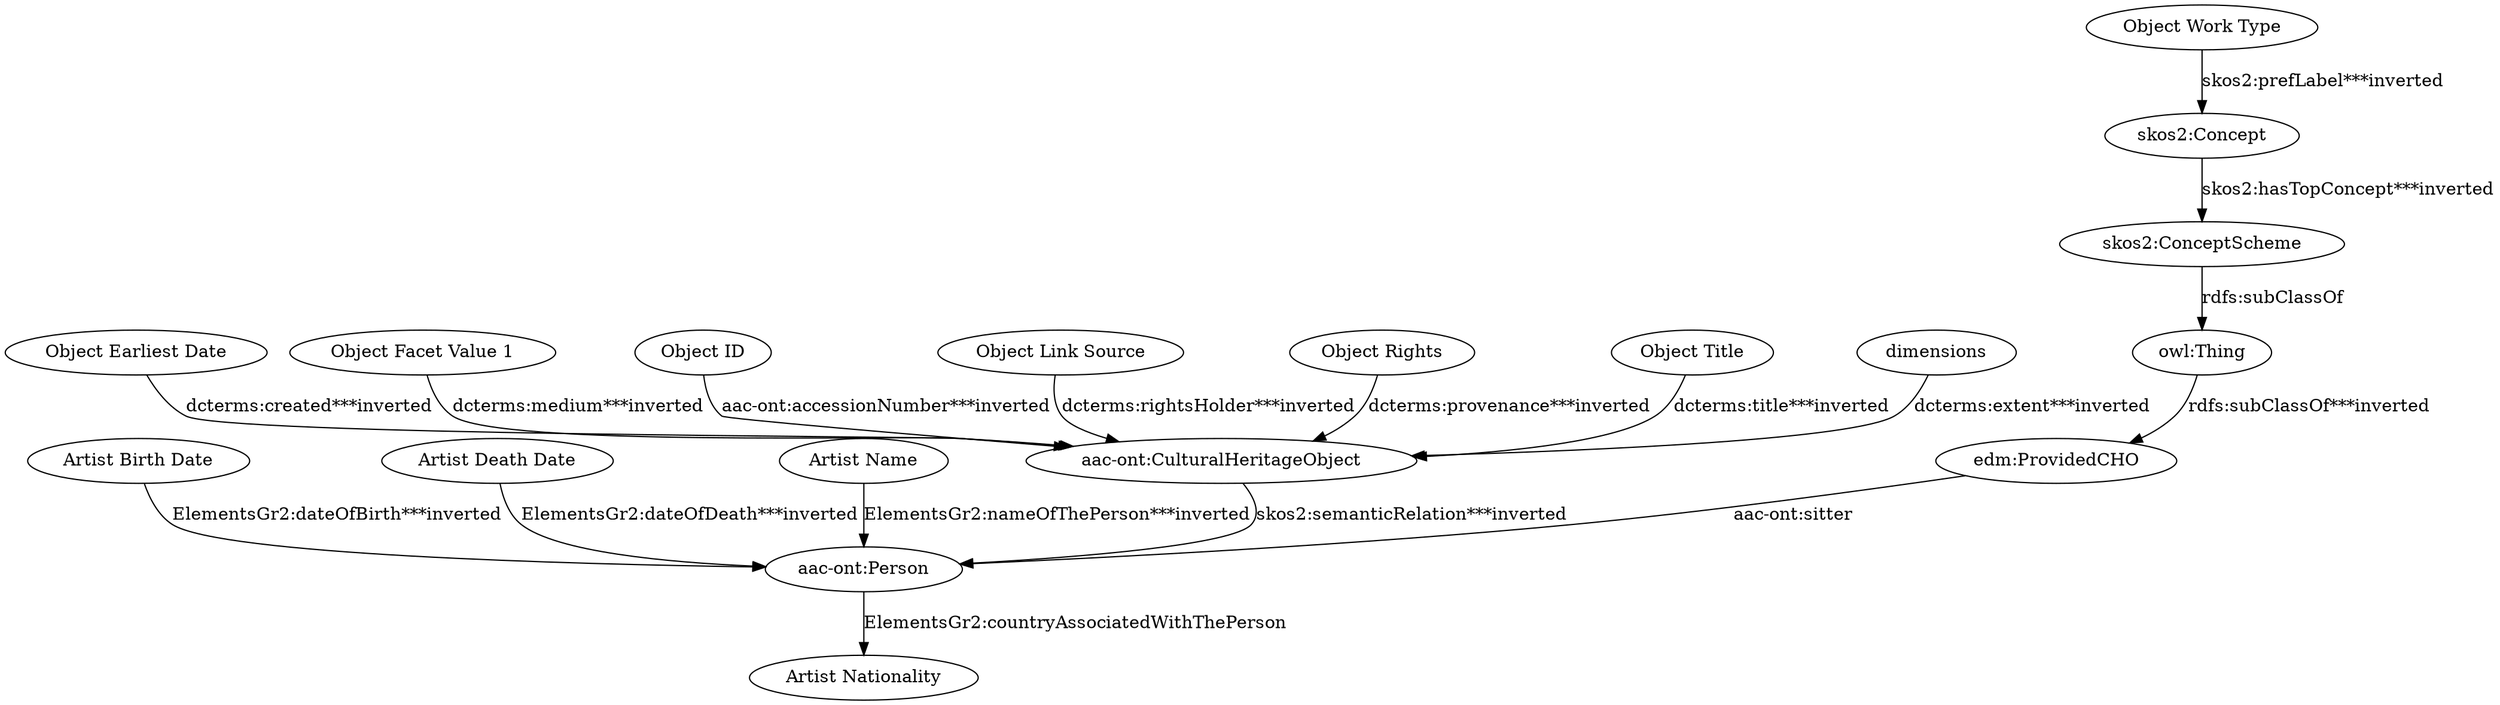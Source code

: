 digraph {
  "Artist Birth Date" [type=attribute_name,label="Artist Birth Date"]
  "aac-ont:Person1" [type=class_uri,label="aac-ont:Person"]
  "Artist Death Date" [type=attribute_name,label="Artist Death Date"]
  "Artist Name" [type=attribute_name,label="Artist Name"]
  "Object Earliest Date" [type=attribute_name,label="Object Earliest Date"]
  "aac-ont:CulturalHeritageObject1" [type=class_uri,label="aac-ont:CulturalHeritageObject"]
  "Object Facet Value 1" [type=attribute_name,label="Object Facet Value 1"]
  "Object ID" [type=attribute_name,label="Object ID"]
  "Object Link Source" [type=attribute_name,label="Object Link Source"]
  "Object Rights" [type=attribute_name,label="Object Rights"]
  "Object Title" [type=attribute_name,label="Object Title"]
  "Object Work Type" [type=attribute_name,label="Object Work Type"]
  "skos2:Concept1" [type=class_uri,label="skos2:Concept"]
  "Artist Nationality" [type=attribute_name,label="Artist Nationality"]
  dimensions [type=attribute_name,label=dimensions]
  "edm:ProvidedCHO" [type=class_uri,label="edm:ProvidedCHO"]
  "owl:Thing" [type=special,label="owl:Thing"]
  "skos2:ConceptScheme" [type=class_uri,label="skos2:ConceptScheme"]
  "Artist Birth Date" -> "aac-ont:Person1" [type=st_property_uri,label="ElementsGr2:dateOfBirth***inverted"]
  "Artist Death Date" -> "aac-ont:Person1" [type=st_property_uri,label="ElementsGr2:dateOfDeath***inverted"]
  "Artist Name" -> "aac-ont:Person1" [type=st_property_uri,label="ElementsGr2:nameOfThePerson***inverted"]
  "Object Earliest Date" -> "aac-ont:CulturalHeritageObject1" [type=st_property_uri,label="dcterms:created***inverted"]
  "Object Facet Value 1" -> "aac-ont:CulturalHeritageObject1" [type=st_property_uri,label="dcterms:medium***inverted"]
  "Object ID" -> "aac-ont:CulturalHeritageObject1" [type=st_property_uri,label="aac-ont:accessionNumber***inverted"]
  "Object Link Source" -> "aac-ont:CulturalHeritageObject1" [type=st_property_uri,label="dcterms:rightsHolder***inverted"]
  "Object Rights" -> "aac-ont:CulturalHeritageObject1" [type=st_property_uri,label="dcterms:provenance***inverted"]
  "Object Title" -> "aac-ont:CulturalHeritageObject1" [type=st_property_uri,label="dcterms:title***inverted"]
  "Object Work Type" -> "skos2:Concept1" [type=st_property_uri,label="skos2:prefLabel***inverted"]
  "aac-ont:CulturalHeritageObject1" -> "aac-ont:Person1" [type=inherited,label="skos2:semanticRelation***inverted"]
  "aac-ont:Person1" -> "Artist Nationality" [label="ElementsGr2:countryAssociatedWithThePerson",type=st_property_uri]
  dimensions -> "aac-ont:CulturalHeritageObject1" [type=st_property_uri,label="dcterms:extent***inverted"]
  "edm:ProvidedCHO" -> "aac-ont:Person1" [label="aac-ont:sitter",type=direct_property_uri]
  "owl:Thing" -> "edm:ProvidedCHO" [type=inherited,label="rdfs:subClassOf***inverted"]
  "skos2:Concept1" -> "skos2:ConceptScheme" [type=direct_property_uri,label="skos2:hasTopConcept***inverted"]
  "skos2:ConceptScheme" -> "owl:Thing" [label="rdfs:subClassOf",type=inherited]
}
